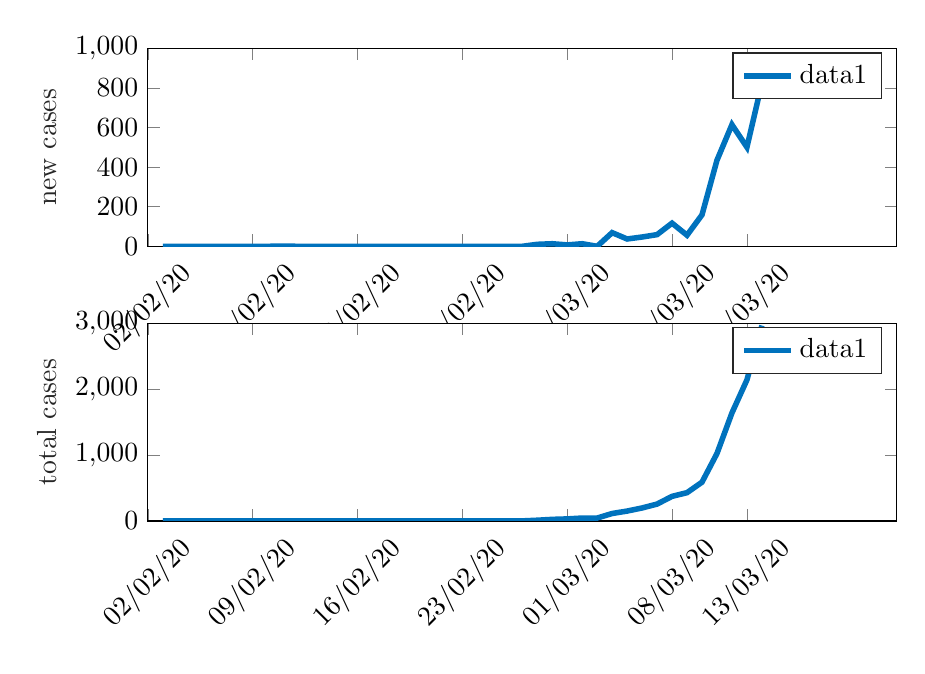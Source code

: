 % This file was created by matlab2tikz.
%
\definecolor{mycolor1}{rgb}{0.0,0.447,0.741}%
%
\begin{tikzpicture}

\begin{axis}[%
width=9.509cm,
height=2.512cm,
at={(0cm,3.488cm)},
scale only axis,
xmin=0,
xmax=50,
xtick={0,7,14,21,28,35,40},
xticklabels={{02/02/20},{09/02/20},{16/02/20},{23/02/20},{01/03/20},{08/03/20},{13/03/20}},
xticklabel style={rotate=45},
ymin=0,
ymax=1000,
ylabel style={font=\color{white!15!black}},
ylabel={new cases},
axis background/.style={fill=white},
legend style={legend cell align=left, align=left, draw=white!15!black}
]
\addplot [color=mycolor1, line width=2.0pt]
  table[row sep=crcr]{%
1	0\\
8	0\\
9	1\\
10	0\\
25	0\\
26	10\\
27	13\\
28	7\\
29	13\\
30	0\\
31	69\\
32	37\\
33	47\\
34	59\\
35	117\\
36	56\\
37	159\\
38	435\\
39	615\\
40	501\\
41	825\\
};
\addlegendentry{data1}

\end{axis}

\begin{axis}[%
width=9.509cm,
height=2.512cm,
at={(0cm,0cm)},
scale only axis,
xmin=0,
xmax=50,
xtick={0,7,14,21,28,35,40},
xticklabels={{02/02/20},{09/02/20},{16/02/20},{23/02/20},{01/03/20},{08/03/20},{13/03/20}},
xticklabel style={rotate=45},
ymin=0,
ymax=3000,
ylabel style={font=\color{white!15!black}},
ylabel={total cases},
axis background/.style={fill=white},
legend style={legend cell align=left, align=left, draw=white!15!black}
]
\addplot [color=mycolor1, line width=2.0pt]
  table[row sep=crcr]{%
1	0\\
8	0\\
9	1\\
25	1\\
26	11\\
27	24\\
28	31\\
29	44\\
30	44\\
31	113\\
32	150\\
33	197\\
34	256\\
35	373\\
36	429\\
37	588\\
38	1023\\
39	1638\\
40	2139\\
41	2964\\
};
\addlegendentry{data1}

\end{axis}
\end{tikzpicture}%